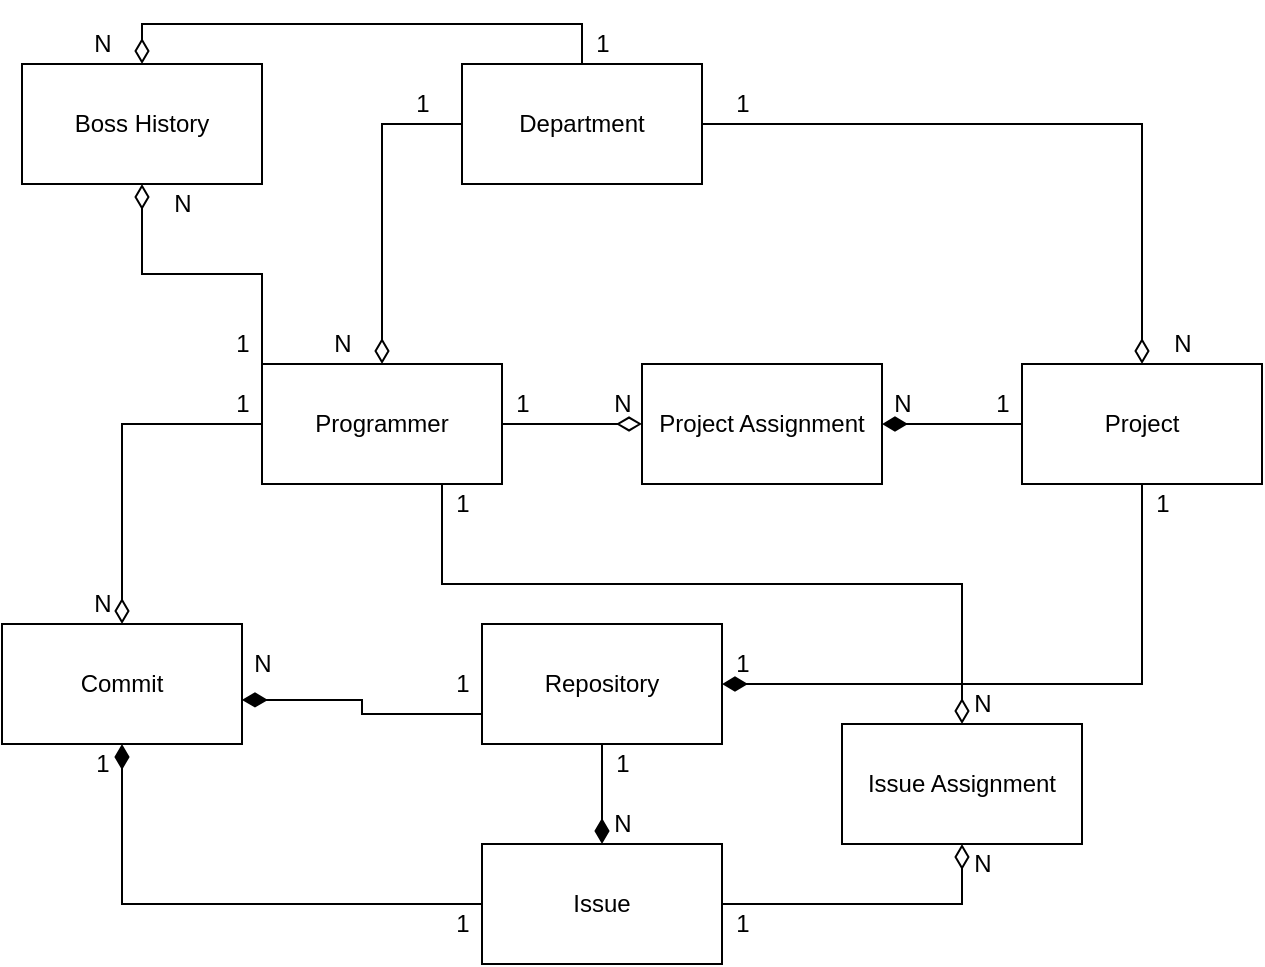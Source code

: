 <mxfile version="15.8.6" type="device"><diagram id="C5RBs43oDa-KdzZeNtuy" name="Page-1"><mxGraphModel dx="981" dy="548" grid="1" gridSize="10" guides="1" tooltips="1" connect="1" arrows="1" fold="1" page="1" pageScale="1" pageWidth="827" pageHeight="1169" math="0" shadow="0"><root><mxCell id="WIyWlLk6GJQsqaUBKTNV-0"/><mxCell id="WIyWlLk6GJQsqaUBKTNV-1" parent="WIyWlLk6GJQsqaUBKTNV-0"/><mxCell id="1edig4_t7ebv73Tul5Fa-11" style="edgeStyle=orthogonalEdgeStyle;rounded=0;orthogonalLoop=1;jettySize=auto;html=1;exitX=0.5;exitY=0;exitDx=0;exitDy=0;entryX=0;entryY=0.5;entryDx=0;entryDy=0;endArrow=none;endFill=0;startArrow=diamondThin;startFill=0;startSize=10;" parent="WIyWlLk6GJQsqaUBKTNV-1" source="1edig4_t7ebv73Tul5Fa-0" target="1edig4_t7ebv73Tul5Fa-2" edge="1"><mxGeometry relative="1" as="geometry"/></mxCell><mxCell id="1edig4_t7ebv73Tul5Fa-16" style="edgeStyle=orthogonalEdgeStyle;rounded=0;orthogonalLoop=1;jettySize=auto;html=1;exitX=0;exitY=0.5;exitDx=0;exitDy=0;entryX=0.5;entryY=0;entryDx=0;entryDy=0;startArrow=none;startFill=0;endArrow=diamondThin;endFill=0;startSize=10;endSize=10;strokeWidth=1;" parent="WIyWlLk6GJQsqaUBKTNV-1" source="1edig4_t7ebv73Tul5Fa-0" target="1edig4_t7ebv73Tul5Fa-4" edge="1"><mxGeometry relative="1" as="geometry"/></mxCell><mxCell id="1edig4_t7ebv73Tul5Fa-50" style="edgeStyle=orthogonalEdgeStyle;rounded=0;orthogonalLoop=1;jettySize=auto;html=1;exitX=0.75;exitY=1;exitDx=0;exitDy=0;entryX=0.5;entryY=0;entryDx=0;entryDy=0;startArrow=none;startFill=0;endArrow=diamondThin;endFill=0;startSize=10;endSize=10;strokeWidth=1;" parent="WIyWlLk6GJQsqaUBKTNV-1" source="1edig4_t7ebv73Tul5Fa-0" target="1edig4_t7ebv73Tul5Fa-48" edge="1"><mxGeometry relative="1" as="geometry"><Array as="points"><mxPoint x="350" y="350"/><mxPoint x="610" y="350"/></Array></mxGeometry></mxCell><mxCell id="1edig4_t7ebv73Tul5Fa-0" value="Programmer" style="rounded=0;whiteSpace=wrap;html=1;" parent="WIyWlLk6GJQsqaUBKTNV-1" vertex="1"><mxGeometry x="260" y="240" width="120" height="60" as="geometry"/></mxCell><mxCell id="1edig4_t7ebv73Tul5Fa-12" style="edgeStyle=orthogonalEdgeStyle;rounded=0;orthogonalLoop=1;jettySize=auto;html=1;exitX=0.5;exitY=0;exitDx=0;exitDy=0;entryX=1;entryY=0.5;entryDx=0;entryDy=0;endArrow=none;endFill=0;startArrow=diamondThin;startFill=0;strokeWidth=1;endSize=6;startSize=10;" parent="WIyWlLk6GJQsqaUBKTNV-1" source="1edig4_t7ebv73Tul5Fa-1" target="1edig4_t7ebv73Tul5Fa-2" edge="1"><mxGeometry relative="1" as="geometry"/></mxCell><mxCell id="1edig4_t7ebv73Tul5Fa-1" value="Project" style="rounded=0;whiteSpace=wrap;html=1;" parent="WIyWlLk6GJQsqaUBKTNV-1" vertex="1"><mxGeometry x="640" y="240" width="120" height="60" as="geometry"/></mxCell><mxCell id="1" style="edgeStyle=orthogonalEdgeStyle;rounded=0;orthogonalLoop=1;jettySize=auto;html=1;exitX=0.5;exitY=0;exitDx=0;exitDy=0;entryX=0.5;entryY=0;entryDx=0;entryDy=0;endArrow=diamondThin;endFill=0;endSize=10;" parent="WIyWlLk6GJQsqaUBKTNV-1" source="1edig4_t7ebv73Tul5Fa-2" target="0" edge="1"><mxGeometry relative="1" as="geometry"/></mxCell><mxCell id="1edig4_t7ebv73Tul5Fa-2" value="Department" style="rounded=0;whiteSpace=wrap;html=1;" parent="WIyWlLk6GJQsqaUBKTNV-1" vertex="1"><mxGeometry x="360" y="90" width="120" height="60" as="geometry"/></mxCell><mxCell id="1edig4_t7ebv73Tul5Fa-14" style="edgeStyle=orthogonalEdgeStyle;rounded=0;orthogonalLoop=1;jettySize=auto;html=1;exitX=1;exitY=0.5;exitDx=0;exitDy=0;entryX=0.5;entryY=1;entryDx=0;entryDy=0;endArrow=none;endFill=0;startArrow=diamondThin;startFill=1;startSize=10;" parent="WIyWlLk6GJQsqaUBKTNV-1" source="1edig4_t7ebv73Tul5Fa-3" target="1edig4_t7ebv73Tul5Fa-1" edge="1"><mxGeometry relative="1" as="geometry"/></mxCell><mxCell id="1edig4_t7ebv73Tul5Fa-20" style="edgeStyle=orthogonalEdgeStyle;rounded=0;orthogonalLoop=1;jettySize=auto;html=1;exitX=0;exitY=0.75;exitDx=0;exitDy=0;entryX=1;entryY=0.633;entryDx=0;entryDy=0;startArrow=none;startFill=0;endArrow=diamondThin;endFill=1;startSize=10;endSize=10;strokeWidth=1;entryPerimeter=0;" parent="WIyWlLk6GJQsqaUBKTNV-1" source="1edig4_t7ebv73Tul5Fa-3" target="1edig4_t7ebv73Tul5Fa-4" edge="1"><mxGeometry relative="1" as="geometry"><Array as="points"><mxPoint x="310" y="415"/><mxPoint x="310" y="408"/></Array></mxGeometry></mxCell><mxCell id="1edig4_t7ebv73Tul5Fa-3" value="Repository" style="rounded=0;whiteSpace=wrap;html=1;" parent="WIyWlLk6GJQsqaUBKTNV-1" vertex="1"><mxGeometry x="370" y="370" width="120" height="60" as="geometry"/></mxCell><mxCell id="1edig4_t7ebv73Tul5Fa-18" style="edgeStyle=orthogonalEdgeStyle;rounded=0;orthogonalLoop=1;jettySize=auto;html=1;exitX=0.5;exitY=1;exitDx=0;exitDy=0;entryX=0;entryY=0.5;entryDx=0;entryDy=0;startArrow=diamondThin;startFill=1;endArrow=none;endFill=0;startSize=10;endSize=10;strokeWidth=1;" parent="WIyWlLk6GJQsqaUBKTNV-1" source="1edig4_t7ebv73Tul5Fa-4" target="1edig4_t7ebv73Tul5Fa-5" edge="1"><mxGeometry relative="1" as="geometry"/></mxCell><mxCell id="1edig4_t7ebv73Tul5Fa-4" value="Commit" style="rounded=0;whiteSpace=wrap;html=1;" parent="WIyWlLk6GJQsqaUBKTNV-1" vertex="1"><mxGeometry x="130" y="370" width="120" height="60" as="geometry"/></mxCell><mxCell id="1edig4_t7ebv73Tul5Fa-17" style="edgeStyle=orthogonalEdgeStyle;rounded=0;orthogonalLoop=1;jettySize=auto;html=1;exitX=0.5;exitY=0;exitDx=0;exitDy=0;entryX=0.5;entryY=1;entryDx=0;entryDy=0;startArrow=diamondThin;startFill=1;endArrow=none;endFill=0;startSize=10;endSize=10;strokeWidth=1;" parent="WIyWlLk6GJQsqaUBKTNV-1" source="1edig4_t7ebv73Tul5Fa-5" target="1edig4_t7ebv73Tul5Fa-3" edge="1"><mxGeometry relative="1" as="geometry"/></mxCell><mxCell id="1edig4_t7ebv73Tul5Fa-49" style="edgeStyle=orthogonalEdgeStyle;rounded=0;orthogonalLoop=1;jettySize=auto;html=1;exitX=1;exitY=0.5;exitDx=0;exitDy=0;entryX=0.5;entryY=1;entryDx=0;entryDy=0;startArrow=none;startFill=0;endArrow=diamondThin;endFill=0;startSize=10;endSize=10;strokeWidth=1;" parent="WIyWlLk6GJQsqaUBKTNV-1" source="1edig4_t7ebv73Tul5Fa-5" target="1edig4_t7ebv73Tul5Fa-48" edge="1"><mxGeometry relative="1" as="geometry"/></mxCell><mxCell id="1edig4_t7ebv73Tul5Fa-5" value="Issue" style="rounded=0;whiteSpace=wrap;html=1;" parent="WIyWlLk6GJQsqaUBKTNV-1" vertex="1"><mxGeometry x="370" y="480" width="120" height="60" as="geometry"/></mxCell><mxCell id="1edig4_t7ebv73Tul5Fa-21" value="N" style="text;html=1;align=center;verticalAlign=middle;resizable=0;points=[];autosize=1;strokeColor=none;fillColor=none;" parent="WIyWlLk6GJQsqaUBKTNV-1" vertex="1"><mxGeometry x="290" y="220" width="20" height="20" as="geometry"/></mxCell><mxCell id="1edig4_t7ebv73Tul5Fa-22" value="1" style="text;html=1;align=center;verticalAlign=middle;resizable=0;points=[];autosize=1;strokeColor=none;fillColor=none;" parent="WIyWlLk6GJQsqaUBKTNV-1" vertex="1"><mxGeometry x="330" y="100" width="20" height="20" as="geometry"/></mxCell><mxCell id="1edig4_t7ebv73Tul5Fa-23" value="1" style="text;html=1;align=center;verticalAlign=middle;resizable=0;points=[];autosize=1;strokeColor=none;fillColor=none;" parent="WIyWlLk6GJQsqaUBKTNV-1" vertex="1"><mxGeometry x="490" y="100" width="20" height="20" as="geometry"/></mxCell><mxCell id="1edig4_t7ebv73Tul5Fa-24" value="N" style="text;html=1;align=center;verticalAlign=middle;resizable=0;points=[];autosize=1;strokeColor=none;fillColor=none;" parent="WIyWlLk6GJQsqaUBKTNV-1" vertex="1"><mxGeometry x="710" y="220" width="20" height="20" as="geometry"/></mxCell><mxCell id="1edig4_t7ebv73Tul5Fa-25" value="1" style="text;html=1;align=center;verticalAlign=middle;resizable=0;points=[];autosize=1;strokeColor=none;fillColor=none;" parent="WIyWlLk6GJQsqaUBKTNV-1" vertex="1"><mxGeometry x="700" y="300" width="20" height="20" as="geometry"/></mxCell><mxCell id="1edig4_t7ebv73Tul5Fa-26" value="1" style="text;html=1;align=center;verticalAlign=middle;resizable=0;points=[];autosize=1;strokeColor=none;fillColor=none;" parent="WIyWlLk6GJQsqaUBKTNV-1" vertex="1"><mxGeometry x="490" y="380" width="20" height="20" as="geometry"/></mxCell><mxCell id="1edig4_t7ebv73Tul5Fa-27" value="N" style="text;html=1;align=center;verticalAlign=middle;resizable=0;points=[];autosize=1;strokeColor=none;fillColor=none;" parent="WIyWlLk6GJQsqaUBKTNV-1" vertex="1"><mxGeometry x="570" y="250" width="20" height="20" as="geometry"/></mxCell><mxCell id="1edig4_t7ebv73Tul5Fa-28" value="1" style="text;html=1;align=center;verticalAlign=middle;resizable=0;points=[];autosize=1;strokeColor=none;fillColor=none;" parent="WIyWlLk6GJQsqaUBKTNV-1" vertex="1"><mxGeometry x="380" y="250" width="20" height="20" as="geometry"/></mxCell><mxCell id="1edig4_t7ebv73Tul5Fa-30" value="N" style="text;html=1;align=center;verticalAlign=middle;resizable=0;points=[];autosize=1;strokeColor=none;fillColor=none;" parent="WIyWlLk6GJQsqaUBKTNV-1" vertex="1"><mxGeometry x="170" y="350" width="20" height="20" as="geometry"/></mxCell><mxCell id="1edig4_t7ebv73Tul5Fa-31" value="1" style="text;html=1;align=center;verticalAlign=middle;resizable=0;points=[];autosize=1;strokeColor=none;fillColor=none;" parent="WIyWlLk6GJQsqaUBKTNV-1" vertex="1"><mxGeometry x="240" y="250" width="20" height="20" as="geometry"/></mxCell><mxCell id="1edig4_t7ebv73Tul5Fa-35" value="1" style="text;html=1;align=center;verticalAlign=middle;resizable=0;points=[];autosize=1;strokeColor=none;fillColor=none;" parent="WIyWlLk6GJQsqaUBKTNV-1" vertex="1"><mxGeometry x="430" y="430" width="20" height="20" as="geometry"/></mxCell><mxCell id="1edig4_t7ebv73Tul5Fa-36" value="N" style="text;html=1;align=center;verticalAlign=middle;resizable=0;points=[];autosize=1;strokeColor=none;fillColor=none;" parent="WIyWlLk6GJQsqaUBKTNV-1" vertex="1"><mxGeometry x="430" y="460" width="20" height="20" as="geometry"/></mxCell><mxCell id="1edig4_t7ebv73Tul5Fa-37" value="1" style="text;html=1;align=center;verticalAlign=middle;resizable=0;points=[];autosize=1;strokeColor=none;fillColor=none;" parent="WIyWlLk6GJQsqaUBKTNV-1" vertex="1"><mxGeometry x="170" y="430" width="20" height="20" as="geometry"/></mxCell><mxCell id="1edig4_t7ebv73Tul5Fa-38" value="1" style="text;html=1;align=center;verticalAlign=middle;resizable=0;points=[];autosize=1;strokeColor=none;fillColor=none;" parent="WIyWlLk6GJQsqaUBKTNV-1" vertex="1"><mxGeometry x="350" y="510" width="20" height="20" as="geometry"/></mxCell><mxCell id="1edig4_t7ebv73Tul5Fa-39" value="1" style="text;html=1;align=center;verticalAlign=middle;resizable=0;points=[];autosize=1;strokeColor=none;fillColor=none;" parent="WIyWlLk6GJQsqaUBKTNV-1" vertex="1"><mxGeometry x="350" y="390" width="20" height="20" as="geometry"/></mxCell><mxCell id="1edig4_t7ebv73Tul5Fa-40" value="N" style="text;html=1;align=center;verticalAlign=middle;resizable=0;points=[];autosize=1;strokeColor=none;fillColor=none;" parent="WIyWlLk6GJQsqaUBKTNV-1" vertex="1"><mxGeometry x="250" y="380" width="20" height="20" as="geometry"/></mxCell><mxCell id="1edig4_t7ebv73Tul5Fa-42" style="edgeStyle=orthogonalEdgeStyle;rounded=0;orthogonalLoop=1;jettySize=auto;html=1;exitX=1;exitY=0.5;exitDx=0;exitDy=0;entryX=0;entryY=0.5;entryDx=0;entryDy=0;startArrow=diamondThin;startFill=1;endArrow=none;endFill=0;startSize=10;endSize=10;strokeWidth=1;" parent="WIyWlLk6GJQsqaUBKTNV-1" source="1edig4_t7ebv73Tul5Fa-41" target="1edig4_t7ebv73Tul5Fa-1" edge="1"><mxGeometry relative="1" as="geometry"/></mxCell><mxCell id="1edig4_t7ebv73Tul5Fa-43" style="edgeStyle=orthogonalEdgeStyle;rounded=0;orthogonalLoop=1;jettySize=auto;html=1;exitX=0;exitY=0.5;exitDx=0;exitDy=0;startArrow=diamondThin;startFill=0;endArrow=none;endFill=0;startSize=10;endSize=10;strokeWidth=1;" parent="WIyWlLk6GJQsqaUBKTNV-1" source="1edig4_t7ebv73Tul5Fa-41" target="1edig4_t7ebv73Tul5Fa-0" edge="1"><mxGeometry relative="1" as="geometry"/></mxCell><mxCell id="1edig4_t7ebv73Tul5Fa-41" value="Project Assignment" style="rounded=0;whiteSpace=wrap;html=1;" parent="WIyWlLk6GJQsqaUBKTNV-1" vertex="1"><mxGeometry x="450" y="240" width="120" height="60" as="geometry"/></mxCell><mxCell id="1edig4_t7ebv73Tul5Fa-45" value="N" style="text;html=1;align=center;verticalAlign=middle;resizable=0;points=[];autosize=1;strokeColor=none;fillColor=none;" parent="WIyWlLk6GJQsqaUBKTNV-1" vertex="1"><mxGeometry x="430" y="250" width="20" height="20" as="geometry"/></mxCell><mxCell id="1edig4_t7ebv73Tul5Fa-46" value="1" style="text;html=1;align=center;verticalAlign=middle;resizable=0;points=[];autosize=1;strokeColor=none;fillColor=none;" parent="WIyWlLk6GJQsqaUBKTNV-1" vertex="1"><mxGeometry x="620" y="250" width="20" height="20" as="geometry"/></mxCell><mxCell id="1edig4_t7ebv73Tul5Fa-48" value="Issue Assignment" style="rounded=0;whiteSpace=wrap;html=1;" parent="WIyWlLk6GJQsqaUBKTNV-1" vertex="1"><mxGeometry x="550" y="420" width="120" height="60" as="geometry"/></mxCell><mxCell id="1edig4_t7ebv73Tul5Fa-51" value="1" style="text;html=1;align=center;verticalAlign=middle;resizable=0;points=[];autosize=1;strokeColor=none;fillColor=none;" parent="WIyWlLk6GJQsqaUBKTNV-1" vertex="1"><mxGeometry x="350" y="300" width="20" height="20" as="geometry"/></mxCell><mxCell id="1edig4_t7ebv73Tul5Fa-52" value="N" style="text;html=1;align=center;verticalAlign=middle;resizable=0;points=[];autosize=1;strokeColor=none;fillColor=none;" parent="WIyWlLk6GJQsqaUBKTNV-1" vertex="1"><mxGeometry x="610" y="400" width="20" height="20" as="geometry"/></mxCell><mxCell id="1edig4_t7ebv73Tul5Fa-53" value="1" style="text;html=1;align=center;verticalAlign=middle;resizable=0;points=[];autosize=1;strokeColor=none;fillColor=none;" parent="WIyWlLk6GJQsqaUBKTNV-1" vertex="1"><mxGeometry x="490" y="510" width="20" height="20" as="geometry"/></mxCell><mxCell id="1edig4_t7ebv73Tul5Fa-54" value="N" style="text;html=1;align=center;verticalAlign=middle;resizable=0;points=[];autosize=1;strokeColor=none;fillColor=none;" parent="WIyWlLk6GJQsqaUBKTNV-1" vertex="1"><mxGeometry x="610" y="480" width="20" height="20" as="geometry"/></mxCell><mxCell id="2" style="edgeStyle=orthogonalEdgeStyle;rounded=0;orthogonalLoop=1;jettySize=auto;html=1;exitX=0.5;exitY=1;exitDx=0;exitDy=0;entryX=0;entryY=0;entryDx=0;entryDy=0;endArrow=none;endFill=0;startSize=10;startArrow=diamondThin;startFill=0;" parent="WIyWlLk6GJQsqaUBKTNV-1" source="0" target="1edig4_t7ebv73Tul5Fa-0" edge="1"><mxGeometry relative="1" as="geometry"/></mxCell><mxCell id="0" value="Boss History" style="whiteSpace=wrap;html=1;" parent="WIyWlLk6GJQsqaUBKTNV-1" vertex="1"><mxGeometry x="140" y="90" width="120" height="60" as="geometry"/></mxCell><mxCell id="3" value="1" style="text;html=1;align=center;verticalAlign=middle;resizable=0;points=[];autosize=1;strokeColor=none;" parent="WIyWlLk6GJQsqaUBKTNV-1" vertex="1"><mxGeometry x="240" y="220" width="20" height="20" as="geometry"/></mxCell><mxCell id="4" value="N" style="text;html=1;align=center;verticalAlign=middle;resizable=0;points=[];autosize=1;strokeColor=none;" parent="WIyWlLk6GJQsqaUBKTNV-1" vertex="1"><mxGeometry x="210" y="150" width="20" height="20" as="geometry"/></mxCell><mxCell id="5" value="N" style="text;html=1;align=center;verticalAlign=middle;resizable=0;points=[];autosize=1;strokeColor=none;" parent="WIyWlLk6GJQsqaUBKTNV-1" vertex="1"><mxGeometry x="170" y="70" width="20" height="20" as="geometry"/></mxCell><mxCell id="6" value="1" style="text;html=1;align=center;verticalAlign=middle;resizable=0;points=[];autosize=1;strokeColor=none;" parent="WIyWlLk6GJQsqaUBKTNV-1" vertex="1"><mxGeometry x="420" y="70" width="20" height="20" as="geometry"/></mxCell></root></mxGraphModel></diagram></mxfile>